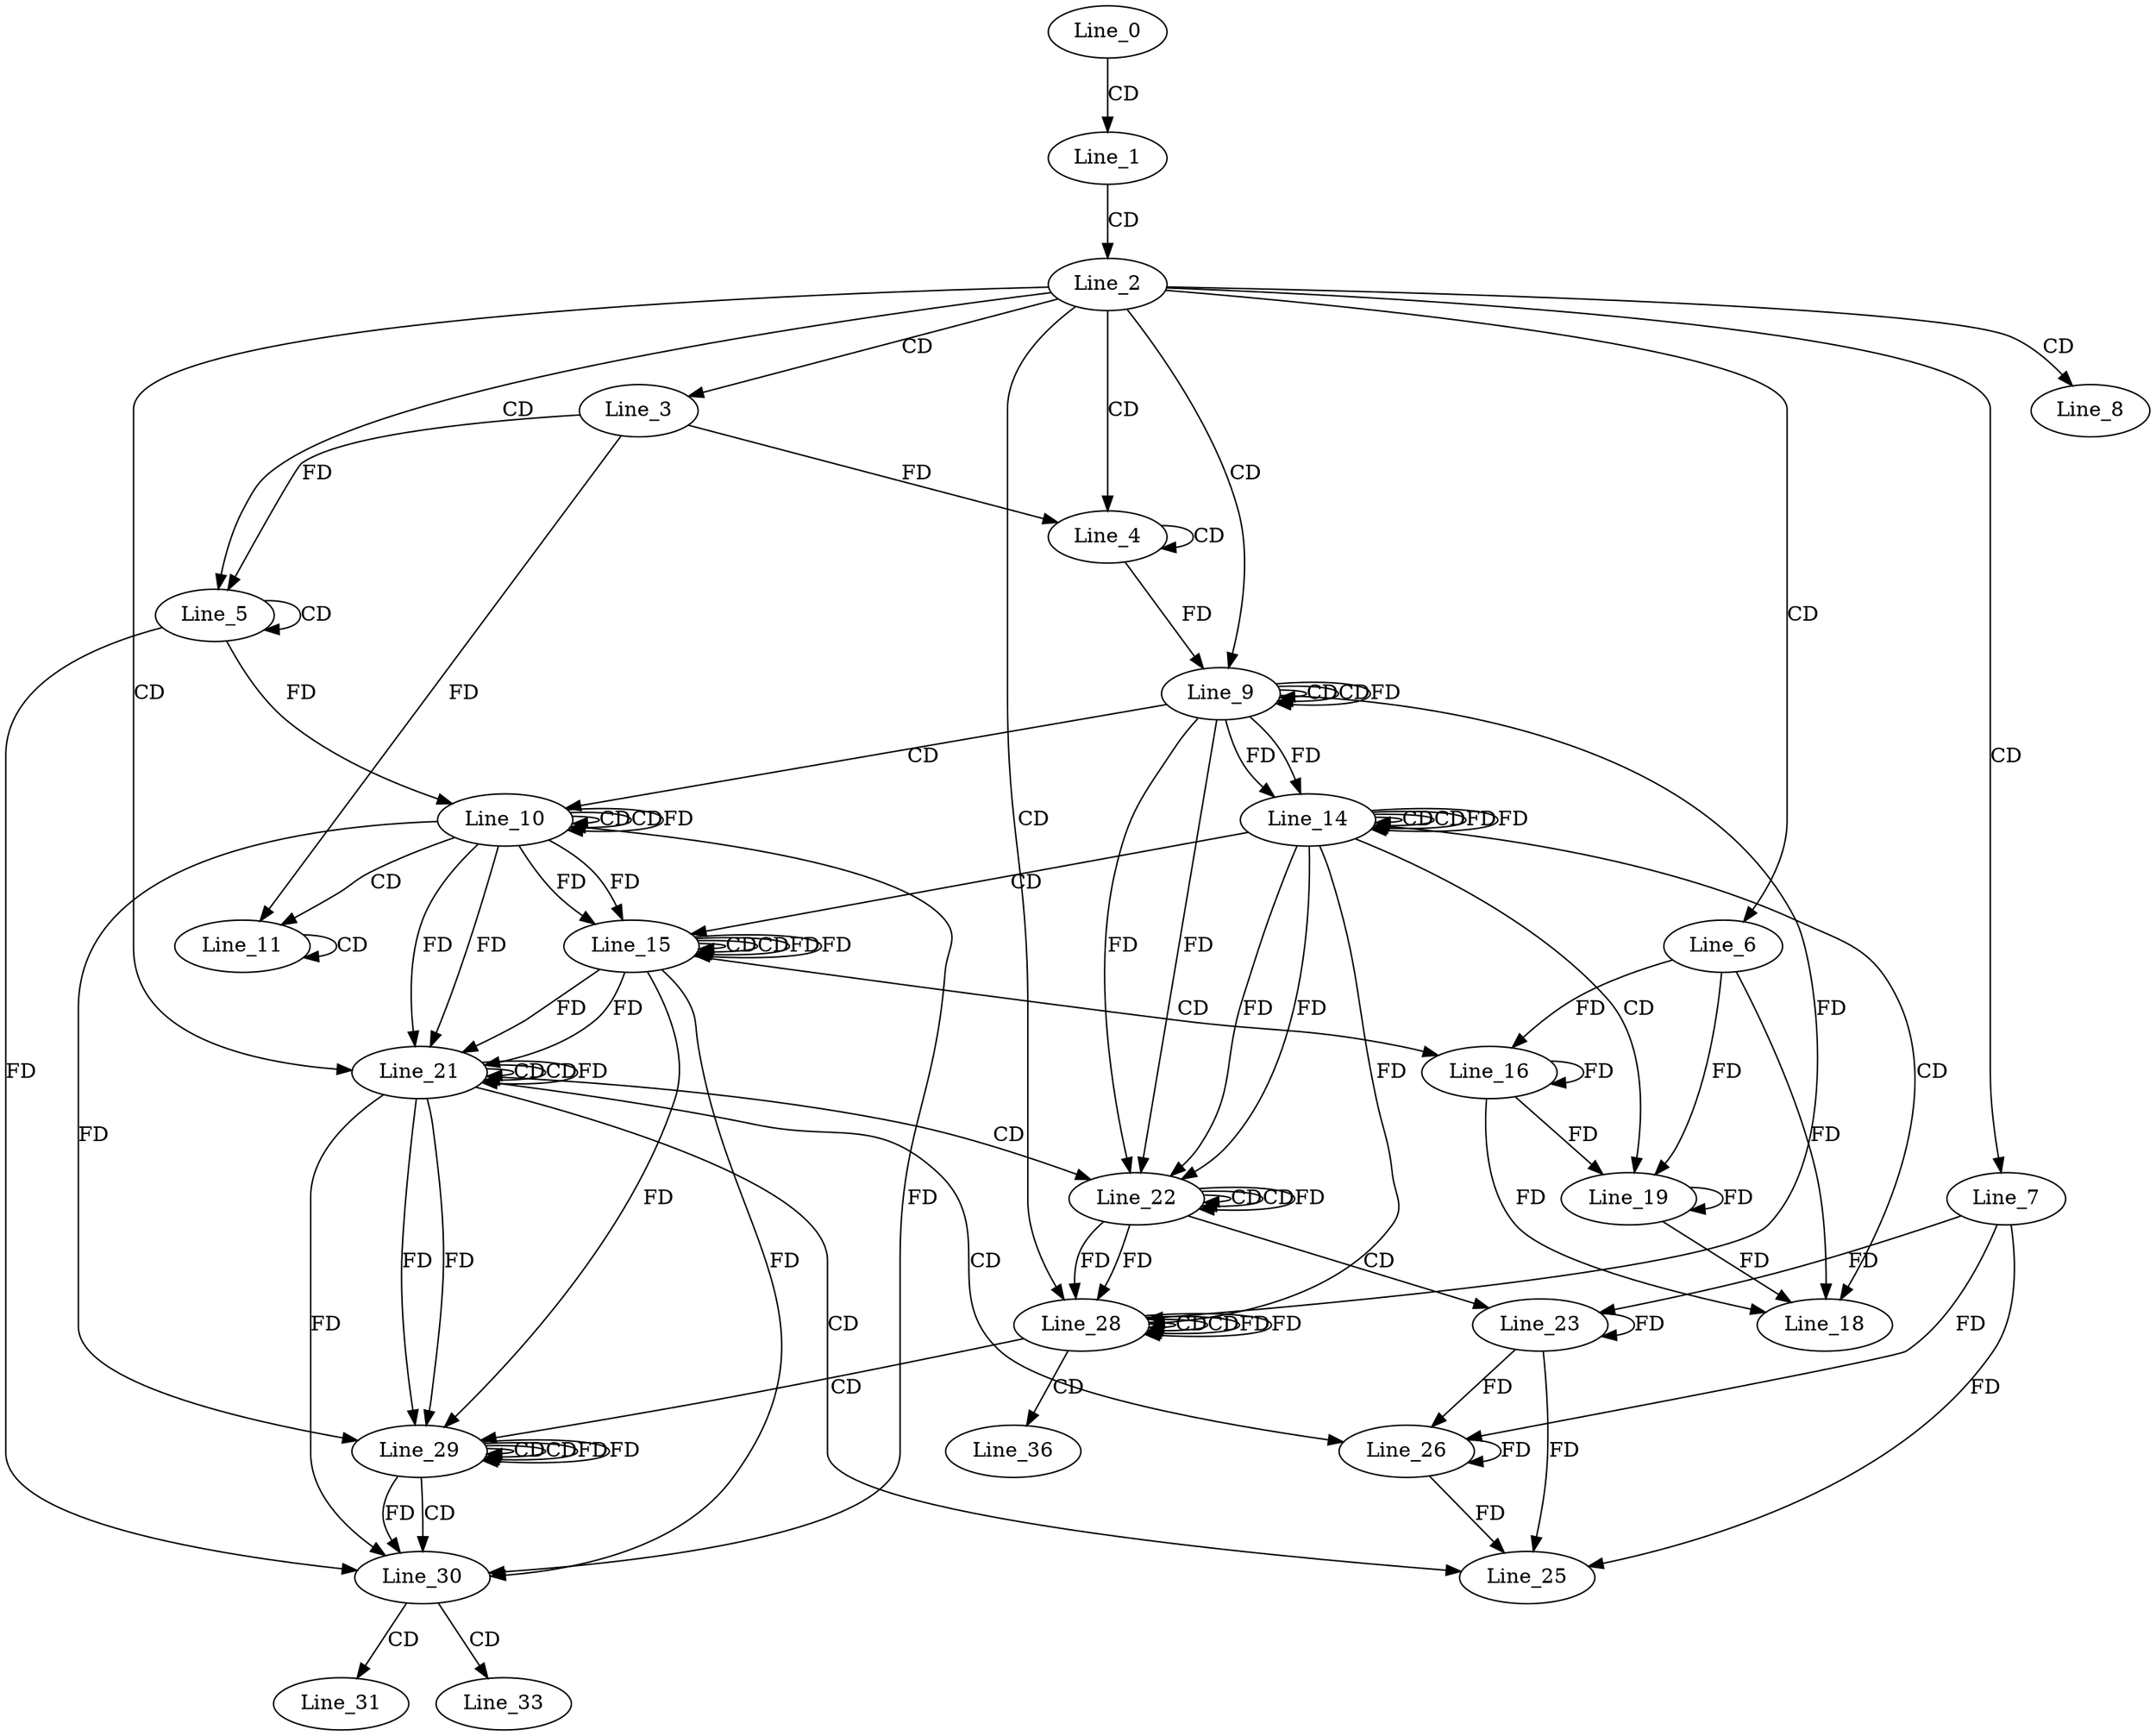 digraph G {
  Line_0;
  Line_1;
  Line_2;
  Line_3;
  Line_4;
  Line_4;
  Line_5;
  Line_5;
  Line_6;
  Line_7;
  Line_8;
  Line_9;
  Line_9;
  Line_9;
  Line_10;
  Line_10;
  Line_10;
  Line_11;
  Line_11;
  Line_14;
  Line_14;
  Line_14;
  Line_15;
  Line_15;
  Line_15;
  Line_16;
  Line_18;
  Line_19;
  Line_21;
  Line_21;
  Line_21;
  Line_22;
  Line_22;
  Line_22;
  Line_23;
  Line_25;
  Line_26;
  Line_28;
  Line_28;
  Line_28;
  Line_29;
  Line_29;
  Line_29;
  Line_30;
  Line_31;
  Line_33;
  Line_36;
  Line_0 -> Line_1 [ label="CD" ];
  Line_1 -> Line_2 [ label="CD" ];
  Line_2 -> Line_3 [ label="CD" ];
  Line_2 -> Line_4 [ label="CD" ];
  Line_4 -> Line_4 [ label="CD" ];
  Line_3 -> Line_4 [ label="FD" ];
  Line_2 -> Line_5 [ label="CD" ];
  Line_5 -> Line_5 [ label="CD" ];
  Line_3 -> Line_5 [ label="FD" ];
  Line_2 -> Line_6 [ label="CD" ];
  Line_2 -> Line_7 [ label="CD" ];
  Line_2 -> Line_8 [ label="CD" ];
  Line_2 -> Line_9 [ label="CD" ];
  Line_9 -> Line_9 [ label="CD" ];
  Line_4 -> Line_9 [ label="FD" ];
  Line_9 -> Line_9 [ label="CD" ];
  Line_9 -> Line_9 [ label="FD" ];
  Line_9 -> Line_10 [ label="CD" ];
  Line_10 -> Line_10 [ label="CD" ];
  Line_5 -> Line_10 [ label="FD" ];
  Line_10 -> Line_10 [ label="CD" ];
  Line_10 -> Line_10 [ label="FD" ];
  Line_10 -> Line_11 [ label="CD" ];
  Line_11 -> Line_11 [ label="CD" ];
  Line_3 -> Line_11 [ label="FD" ];
  Line_14 -> Line_14 [ label="CD" ];
  Line_9 -> Line_14 [ label="FD" ];
  Line_14 -> Line_14 [ label="CD" ];
  Line_14 -> Line_14 [ label="FD" ];
  Line_9 -> Line_14 [ label="FD" ];
  Line_14 -> Line_15 [ label="CD" ];
  Line_15 -> Line_15 [ label="CD" ];
  Line_10 -> Line_15 [ label="FD" ];
  Line_15 -> Line_15 [ label="CD" ];
  Line_15 -> Line_15 [ label="FD" ];
  Line_10 -> Line_15 [ label="FD" ];
  Line_15 -> Line_16 [ label="CD" ];
  Line_16 -> Line_16 [ label="FD" ];
  Line_6 -> Line_16 [ label="FD" ];
  Line_14 -> Line_18 [ label="CD" ];
  Line_16 -> Line_18 [ label="FD" ];
  Line_6 -> Line_18 [ label="FD" ];
  Line_14 -> Line_19 [ label="CD" ];
  Line_16 -> Line_19 [ label="FD" ];
  Line_19 -> Line_19 [ label="FD" ];
  Line_6 -> Line_19 [ label="FD" ];
  Line_2 -> Line_21 [ label="CD" ];
  Line_21 -> Line_21 [ label="CD" ];
  Line_15 -> Line_21 [ label="FD" ];
  Line_10 -> Line_21 [ label="FD" ];
  Line_21 -> Line_21 [ label="CD" ];
  Line_21 -> Line_21 [ label="FD" ];
  Line_15 -> Line_21 [ label="FD" ];
  Line_10 -> Line_21 [ label="FD" ];
  Line_21 -> Line_22 [ label="CD" ];
  Line_22 -> Line_22 [ label="CD" ];
  Line_14 -> Line_22 [ label="FD" ];
  Line_9 -> Line_22 [ label="FD" ];
  Line_22 -> Line_22 [ label="CD" ];
  Line_22 -> Line_22 [ label="FD" ];
  Line_14 -> Line_22 [ label="FD" ];
  Line_9 -> Line_22 [ label="FD" ];
  Line_22 -> Line_23 [ label="CD" ];
  Line_23 -> Line_23 [ label="FD" ];
  Line_7 -> Line_23 [ label="FD" ];
  Line_21 -> Line_25 [ label="CD" ];
  Line_23 -> Line_25 [ label="FD" ];
  Line_7 -> Line_25 [ label="FD" ];
  Line_21 -> Line_26 [ label="CD" ];
  Line_23 -> Line_26 [ label="FD" ];
  Line_26 -> Line_26 [ label="FD" ];
  Line_7 -> Line_26 [ label="FD" ];
  Line_2 -> Line_28 [ label="CD" ];
  Line_28 -> Line_28 [ label="CD" ];
  Line_22 -> Line_28 [ label="FD" ];
  Line_28 -> Line_28 [ label="CD" ];
  Line_28 -> Line_28 [ label="FD" ];
  Line_22 -> Line_28 [ label="FD" ];
  Line_14 -> Line_28 [ label="FD" ];
  Line_9 -> Line_28 [ label="FD" ];
  Line_28 -> Line_29 [ label="CD" ];
  Line_29 -> Line_29 [ label="CD" ];
  Line_21 -> Line_29 [ label="FD" ];
  Line_29 -> Line_29 [ label="CD" ];
  Line_29 -> Line_29 [ label="FD" ];
  Line_21 -> Line_29 [ label="FD" ];
  Line_15 -> Line_29 [ label="FD" ];
  Line_10 -> Line_29 [ label="FD" ];
  Line_29 -> Line_30 [ label="CD" ];
  Line_29 -> Line_30 [ label="FD" ];
  Line_21 -> Line_30 [ label="FD" ];
  Line_15 -> Line_30 [ label="FD" ];
  Line_10 -> Line_30 [ label="FD" ];
  Line_5 -> Line_30 [ label="FD" ];
  Line_30 -> Line_31 [ label="CD" ];
  Line_30 -> Line_33 [ label="CD" ];
  Line_28 -> Line_36 [ label="CD" ];
  Line_14 -> Line_14 [ label="FD" ];
  Line_19 -> Line_18 [ label="FD" ];
  Line_15 -> Line_15 [ label="FD" ];
  Line_26 -> Line_25 [ label="FD" ];
  Line_28 -> Line_28 [ label="FD" ];
  Line_29 -> Line_29 [ label="FD" ];
}

